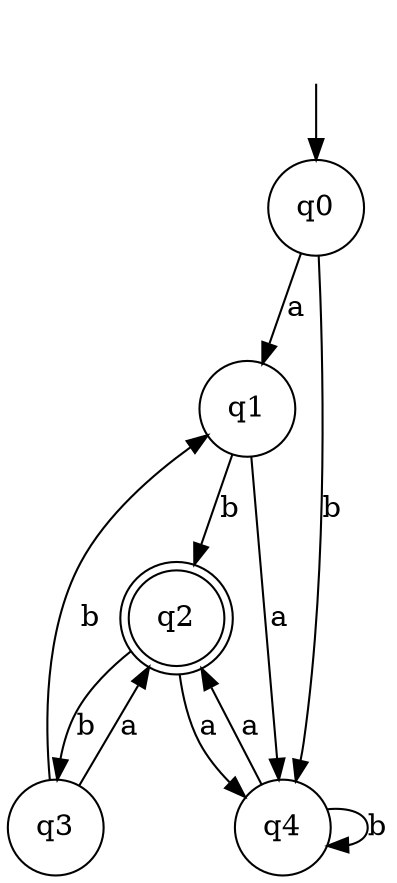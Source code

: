 digraph Automaton {

q1 [shape = circle];

q2 [shape = doublecircle];

q3 [shape = circle];

q4 [shape = circle];

_nil [style = invis];

q0 [shape = circle];

q0 -> q4 [label = "b"];

q3 -> q1 [label = "b"];

_nil -> q0;

q3 -> q2 [label = "a"];

q1 -> q2 [label = "b"];

q4 -> q2 [label = "a"];

q1 -> q4 [label = "a"];

q2 -> q3 [label = "b"];

q2 -> q4 [label = "a"];

q0 -> q1 [label = "a"];

q4 -> q4 [label = "b"];

}
